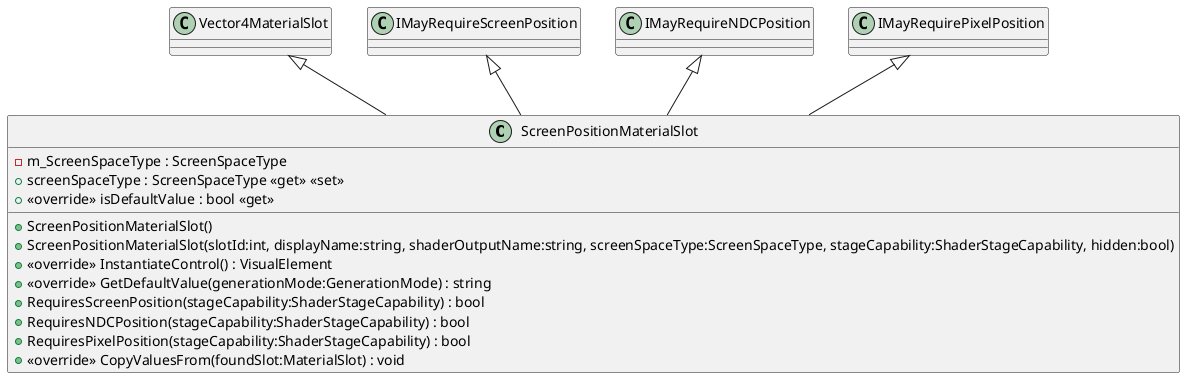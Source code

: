 @startuml
class ScreenPositionMaterialSlot {
    - m_ScreenSpaceType : ScreenSpaceType
    + screenSpaceType : ScreenSpaceType <<get>> <<set>>
    + <<override>> isDefaultValue : bool <<get>>
    + ScreenPositionMaterialSlot()
    + ScreenPositionMaterialSlot(slotId:int, displayName:string, shaderOutputName:string, screenSpaceType:ScreenSpaceType, stageCapability:ShaderStageCapability, hidden:bool)
    + <<override>> InstantiateControl() : VisualElement
    + <<override>> GetDefaultValue(generationMode:GenerationMode) : string
    + RequiresScreenPosition(stageCapability:ShaderStageCapability) : bool
    + RequiresNDCPosition(stageCapability:ShaderStageCapability) : bool
    + RequiresPixelPosition(stageCapability:ShaderStageCapability) : bool
    + <<override>> CopyValuesFrom(foundSlot:MaterialSlot) : void
}
Vector4MaterialSlot <|-- ScreenPositionMaterialSlot
IMayRequireScreenPosition <|-- ScreenPositionMaterialSlot
IMayRequireNDCPosition <|-- ScreenPositionMaterialSlot
IMayRequirePixelPosition <|-- ScreenPositionMaterialSlot
@enduml
